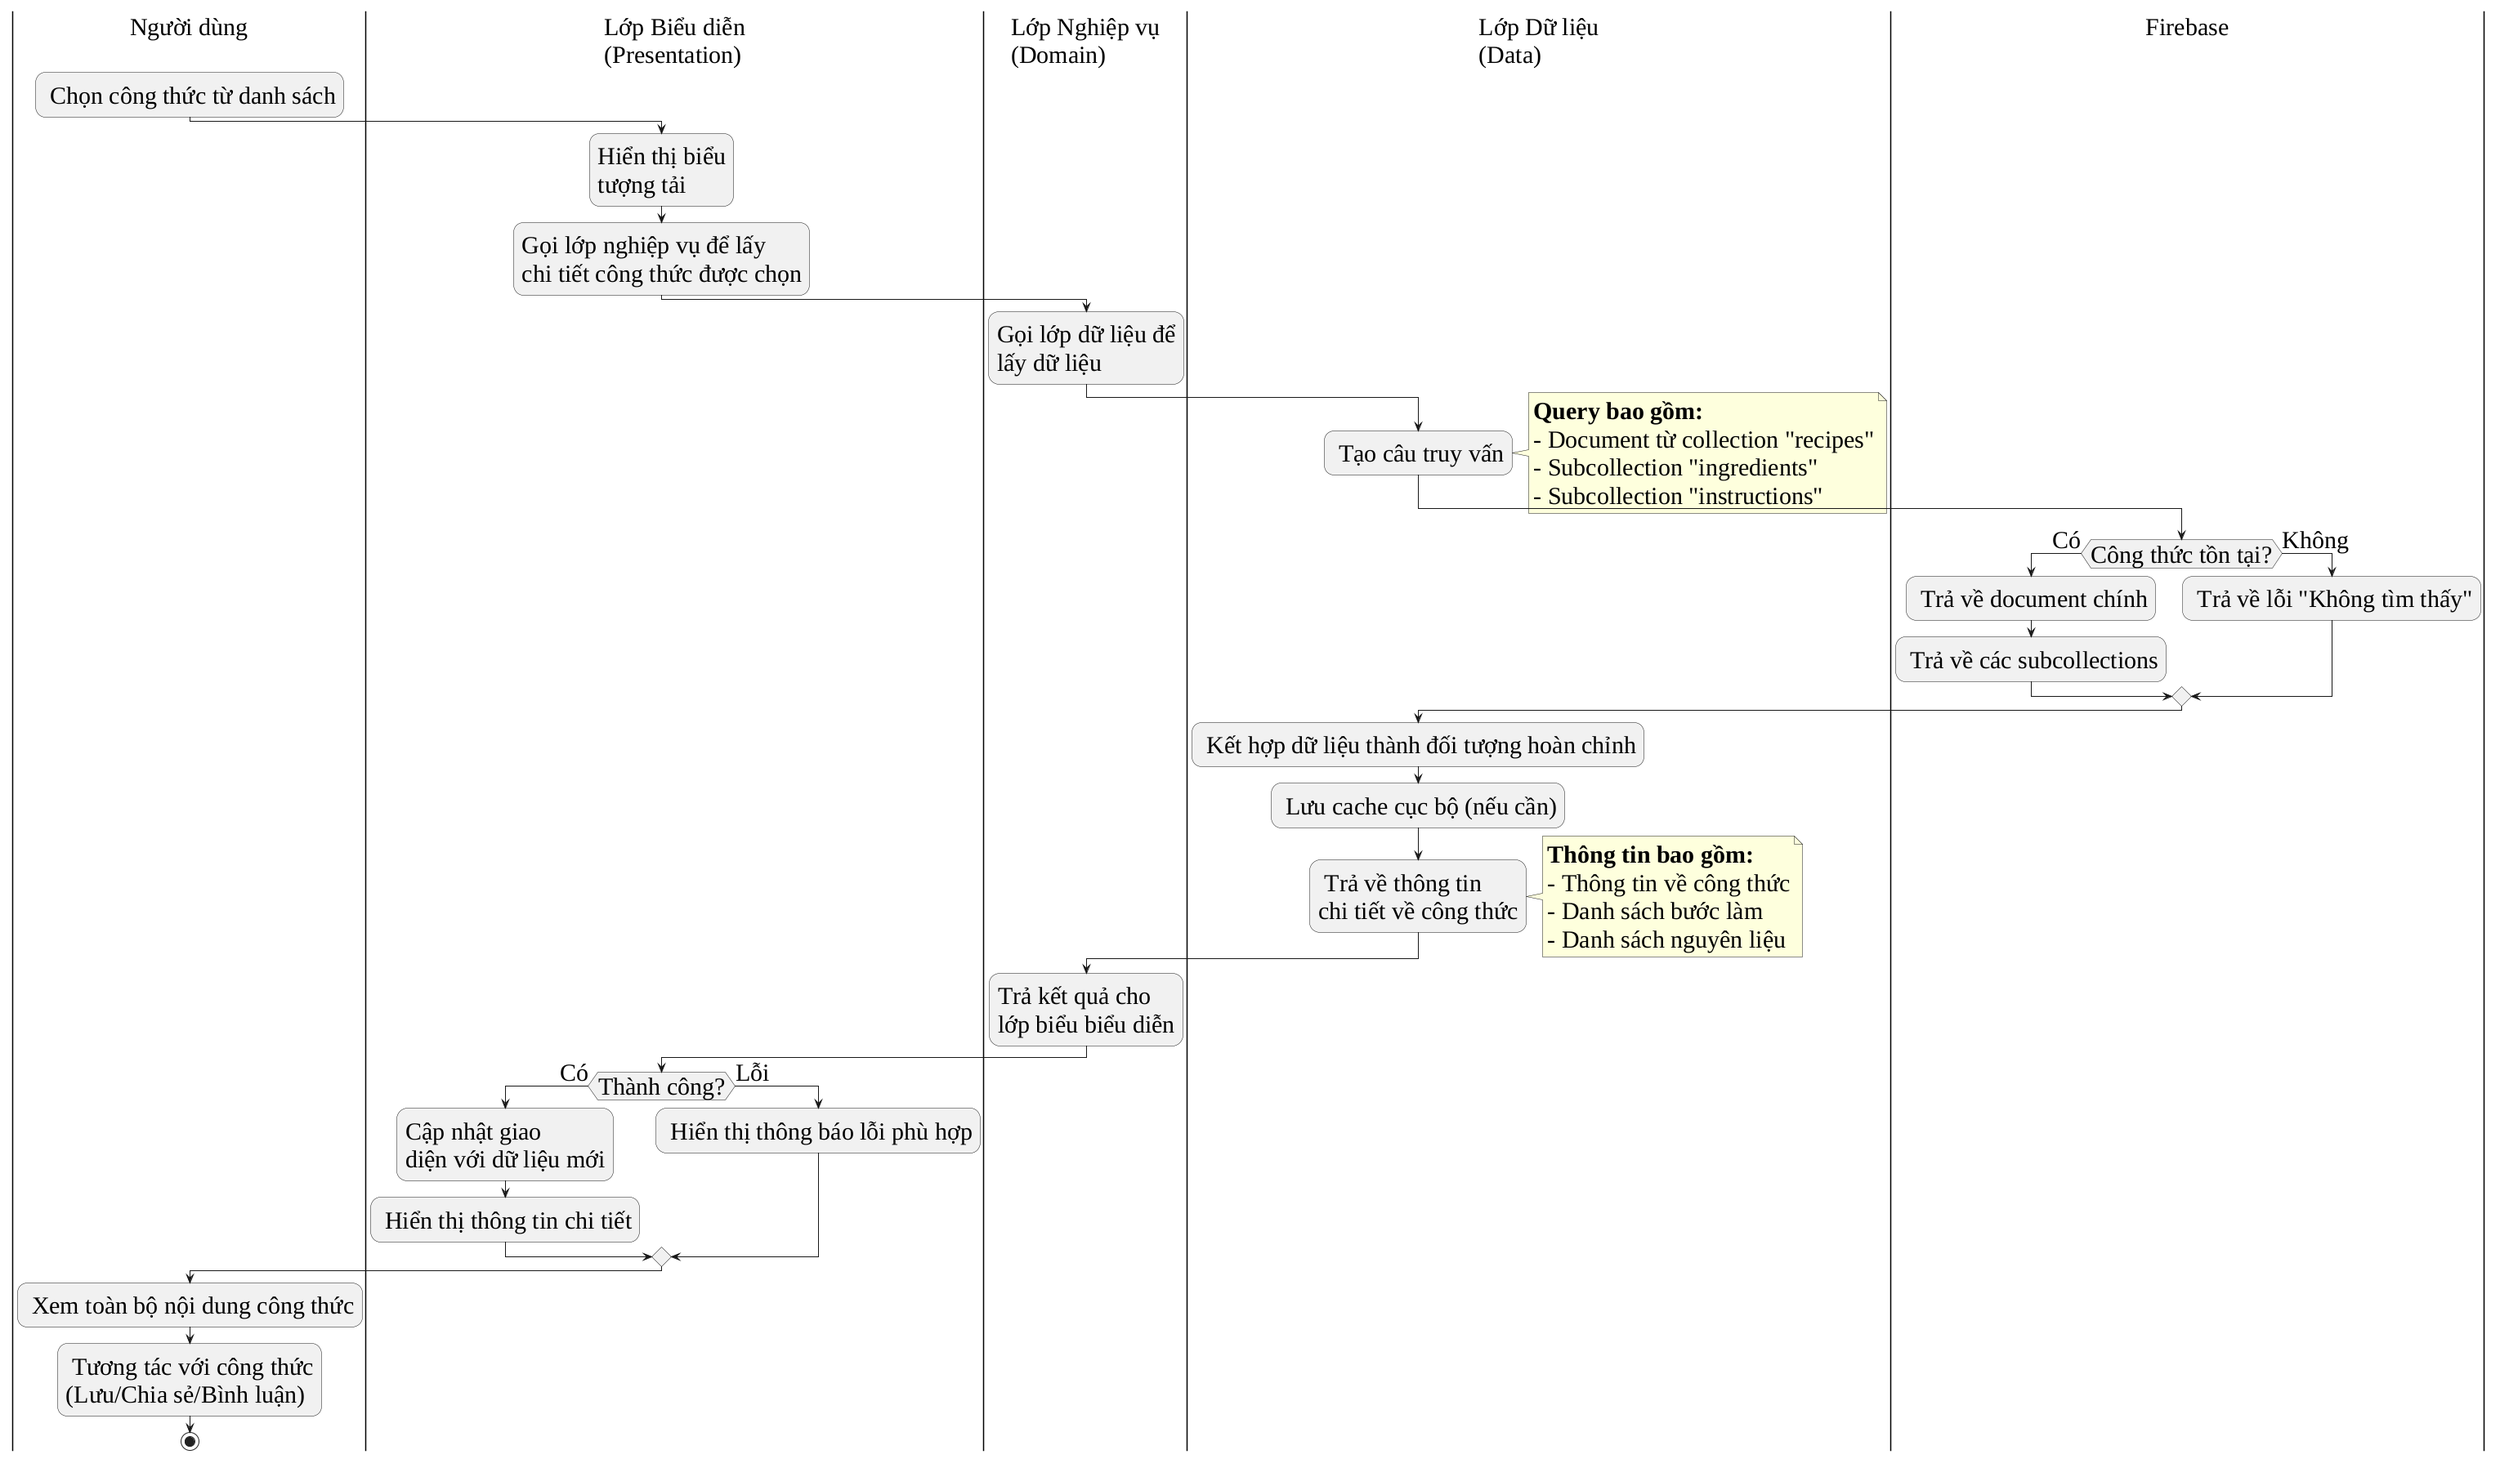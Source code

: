 @startuml
skinparam DefaultFontName "Liberation Serif"
skinparam DefaultFontSize 30

|Người dùng|
: Chọn công thức từ danh sách;

|Lớp Biểu diễn\n(Presentation)|
:Hiển thị biểu\ntượng tải;
:Gọi lớp nghiệp vụ để lấy\nchi tiết công thức được chọn;

|Lớp Nghiệp vụ\n(Domain)|
:Gọi lớp dữ liệu để\nlấy dữ liệu;

|Lớp Dữ liệu\n(Data)|
: Tạo câu truy vấn;
	note right
  **Query bao gồm:**
  - Document từ collection "recipes"
  - Subcollection "ingredients"
  - Subcollection "instructions"
  end note

|Firebase|
if (Công thức tồn tại?) then (Có)
  : Trả về document chính;
  : Trả về các subcollections;
else (Không)
  : Trả về lỗi "Không tìm thấy";
endif

|Lớp Dữ liệu\n(Data)|
: Kết hợp dữ liệu thành đối tượng hoàn chỉnh;
: Lưu cache cục bộ (nếu cần);
: Trả về thông tin\nchi tiết về công thức;
	note right
    **Thông tin bao gồm:**
    - Thông tin về công thức
    - Danh sách bước làm
    - Danh sách nguyên liệu
  end note

|Lớp Nghiệp vụ\n(Domain)|
:Trả kết quả cho\nlớp biểu biểu diễn;

|Lớp Biểu diễn\n(Presentation)|
if (Thành công?) then (Có)
  :Cập nhật giao\ndiện với dữ liệu mới;
  : Hiển thị thông tin chi tiết;
else (Lỗi)
  : Hiển thị thông báo lỗi phù hợp;
endif

|Người dùng|
: Xem toàn bộ nội dung công thức;
: Tương tác với công thức\n(Lưu/Chia sẻ/Bình luận);

stop
@enduml